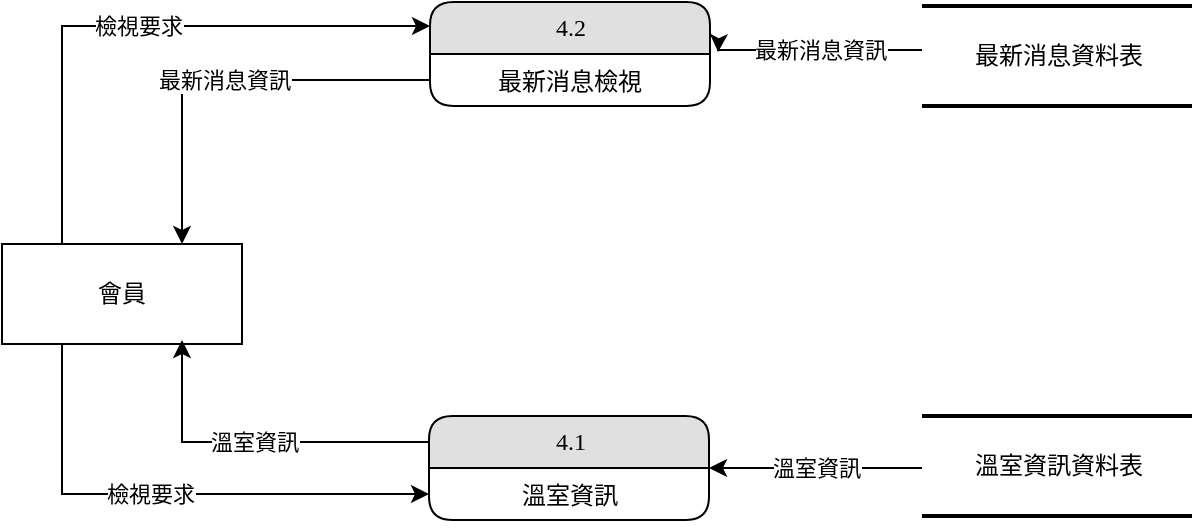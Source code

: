 <mxfile version="12.9.13" type="device"><diagram id="m8WDF3RiG-TG8PFnXr0Y" name="第1頁"><mxGraphModel dx="1086" dy="806" grid="1" gridSize="10" guides="1" tooltips="1" connect="1" arrows="1" fold="1" page="1" pageScale="1" pageWidth="827" pageHeight="1169" math="0" shadow="0"><root><mxCell id="0"/><mxCell id="1" parent="0"/><mxCell id="HXmzLNe6173nwifdn_bw-1" value="溫室資訊" style="edgeStyle=orthogonalEdgeStyle;rounded=0;orthogonalLoop=1;jettySize=auto;html=1;entryX=1;entryY=0.5;entryDx=0;entryDy=0;" parent="1" source="HXmzLNe6173nwifdn_bw-2" target="HXmzLNe6173nwifdn_bw-6" edge="1"><mxGeometry relative="1" as="geometry"><Array as="points"><mxPoint x="542.5" y="484"/><mxPoint x="542.5" y="484"/></Array><mxPoint x="502.5" y="469" as="targetPoint"/></mxGeometry></mxCell><mxCell id="HXmzLNe6173nwifdn_bw-2" value="溫室資訊資料表" style="html=1;rounded=0;shadow=0;comic=0;labelBackgroundColor=none;strokeWidth=2;fontFamily=Verdana;fontSize=12;align=center;shape=mxgraph.ios7ui.horLines;" parent="1" vertex="1"><mxGeometry x="590" y="458" width="135" height="50" as="geometry"/></mxCell><mxCell id="HXmzLNe6173nwifdn_bw-3" value="檢視要求" style="edgeStyle=orthogonalEdgeStyle;rounded=0;orthogonalLoop=1;jettySize=auto;html=1;entryX=0;entryY=0.5;entryDx=0;entryDy=0;exitX=0.25;exitY=1;exitDx=0;exitDy=0;" parent="1" target="HXmzLNe6173nwifdn_bw-7" edge="1"><mxGeometry relative="1" as="geometry"><Array as="points"><mxPoint x="160" y="497"/></Array><mxPoint x="160" y="400" as="sourcePoint"/></mxGeometry></mxCell><mxCell id="HXmzLNe6173nwifdn_bw-4" value="會員" style="whiteSpace=wrap;html=1;rounded=0;shadow=0;comic=0;labelBackgroundColor=none;strokeWidth=1;fontFamily=Verdana;fontSize=12;align=center;" parent="1" vertex="1"><mxGeometry x="130" y="372" width="120" height="50" as="geometry"/></mxCell><mxCell id="HXmzLNe6173nwifdn_bw-5" value="溫室資訊" style="edgeStyle=orthogonalEdgeStyle;rounded=0;orthogonalLoop=1;jettySize=auto;html=1;exitX=0;exitY=0.25;exitDx=0;exitDy=0;" parent="1" source="HXmzLNe6173nwifdn_bw-6" edge="1"><mxGeometry relative="1" as="geometry"><Array as="points"><mxPoint x="220" y="471"/></Array><mxPoint x="220" y="420" as="targetPoint"/></mxGeometry></mxCell><mxCell id="q4zpt6QuJl21qszLB20E-1" value="最新消息資訊" style="edgeStyle=orthogonalEdgeStyle;rounded=0;orthogonalLoop=1;jettySize=auto;html=1;entryX=1.029;entryY=-0.038;entryDx=0;entryDy=0;entryPerimeter=0;" parent="1" source="q4zpt6QuJl21qszLB20E-2" target="q4zpt6QuJl21qszLB20E-7" edge="1"><mxGeometry relative="1" as="geometry"><Array as="points"><mxPoint x="570" y="275"/><mxPoint x="570" y="275"/></Array></mxGeometry></mxCell><mxCell id="q4zpt6QuJl21qszLB20E-2" value="最新消息資料表" style="html=1;rounded=0;shadow=0;comic=0;labelBackgroundColor=none;strokeWidth=2;fontFamily=Verdana;fontSize=12;align=center;shape=mxgraph.ios7ui.horLines;" parent="1" vertex="1"><mxGeometry x="590" y="253" width="135" height="50" as="geometry"/></mxCell><mxCell id="q4zpt6QuJl21qszLB20E-3" value="檢視要求" style="edgeStyle=orthogonalEdgeStyle;rounded=0;orthogonalLoop=1;jettySize=auto;html=1;entryX=0;entryY=0.25;entryDx=0;entryDy=0;exitX=0.25;exitY=0;exitDx=0;exitDy=0;" parent="1" source="HXmzLNe6173nwifdn_bw-4" target="q4zpt6QuJl21qszLB20E-6" edge="1"><mxGeometry relative="1" as="geometry"><Array as="points"><mxPoint x="160" y="263"/></Array><mxPoint x="250" y="263" as="sourcePoint"/></mxGeometry></mxCell><mxCell id="q4zpt6QuJl21qszLB20E-5" value="最新消息資訊" style="edgeStyle=orthogonalEdgeStyle;rounded=0;orthogonalLoop=1;jettySize=auto;html=1;entryX=0.75;entryY=0;entryDx=0;entryDy=0;" parent="1" source="q4zpt6QuJl21qszLB20E-7" target="HXmzLNe6173nwifdn_bw-4" edge="1"><mxGeometry relative="1" as="geometry"><Array as="points"><mxPoint x="220" y="290"/></Array><mxPoint x="250" y="289.5" as="targetPoint"/></mxGeometry></mxCell><mxCell id="q4zpt6QuJl21qszLB20E-6" value="4.2" style="swimlane;html=1;fontStyle=0;childLayout=stackLayout;horizontal=1;startSize=26;fillColor=#e0e0e0;horizontalStack=0;resizeParent=1;resizeLast=0;collapsible=1;marginBottom=0;swimlaneFillColor=#ffffff;align=center;rounded=1;shadow=0;comic=0;labelBackgroundColor=none;strokeWidth=1;fontFamily=Verdana;fontSize=12" parent="1" vertex="1"><mxGeometry x="344" y="251" width="140" height="52" as="geometry"/></mxCell><mxCell id="q4zpt6QuJl21qszLB20E-7" value="最新消息檢視" style="text;html=1;strokeColor=none;fillColor=none;spacingLeft=4;spacingRight=4;whiteSpace=wrap;overflow=hidden;rotatable=0;points=[[0,0.5],[1,0.5]];portConstraint=eastwest;align=center;" parent="q4zpt6QuJl21qszLB20E-6" vertex="1"><mxGeometry y="26" width="140" height="26" as="geometry"/></mxCell><mxCell id="HXmzLNe6173nwifdn_bw-6" value="4.1" style="swimlane;html=1;fontStyle=0;childLayout=stackLayout;horizontal=1;startSize=26;fillColor=#e0e0e0;horizontalStack=0;resizeParent=1;resizeLast=0;collapsible=1;marginBottom=0;swimlaneFillColor=#ffffff;align=center;rounded=1;shadow=0;comic=0;labelBackgroundColor=none;strokeWidth=1;fontFamily=Verdana;fontSize=12" parent="1" vertex="1"><mxGeometry x="343.5" y="458" width="140" height="52" as="geometry"/></mxCell><mxCell id="HXmzLNe6173nwifdn_bw-7" value="溫室資訊" style="text;html=1;strokeColor=none;fillColor=none;spacingLeft=4;spacingRight=4;whiteSpace=wrap;overflow=hidden;rotatable=0;points=[[0,0.5],[1,0.5]];portConstraint=eastwest;align=center;" parent="HXmzLNe6173nwifdn_bw-6" vertex="1"><mxGeometry y="26" width="140" height="26" as="geometry"/></mxCell></root></mxGraphModel></diagram></mxfile>